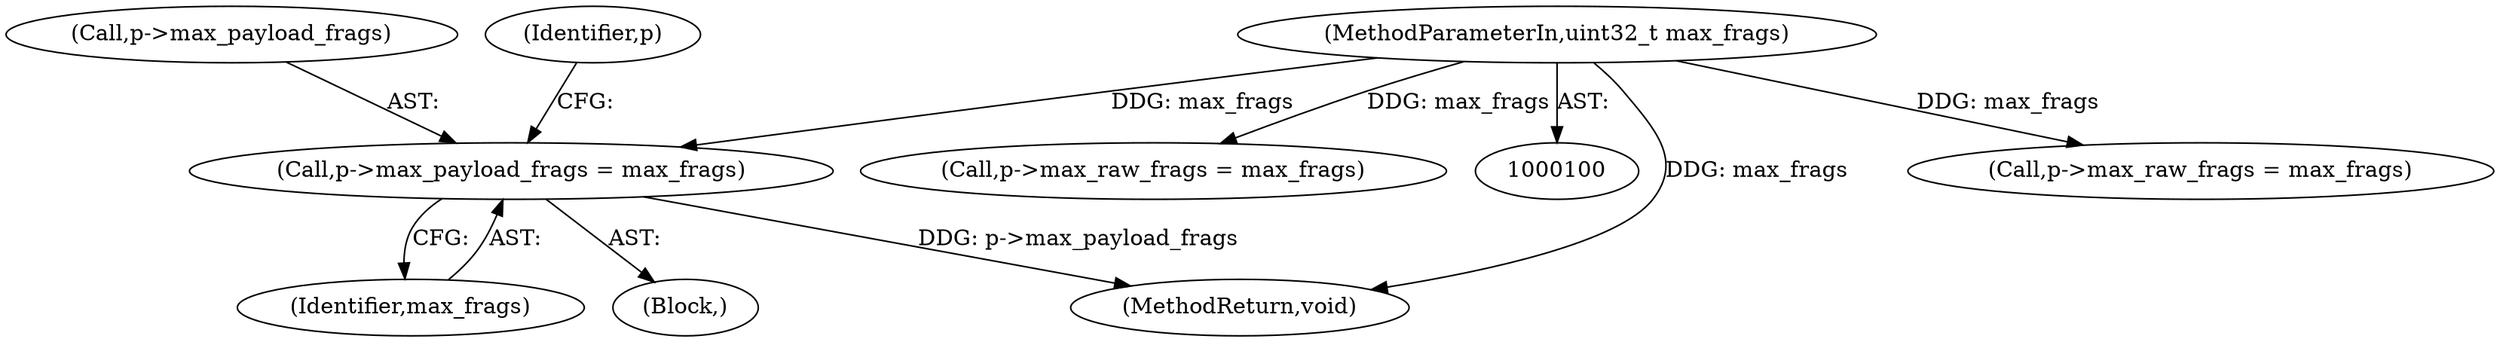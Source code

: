 digraph "0_qemu_47882fa4975bf0b58dd74474329fdd7154e8f04c@pointer" {
"1000118" [label="(Call,p->max_payload_frags = max_frags)"];
"1000103" [label="(MethodParameterIn,uint32_t max_frags)"];
"1000195" [label="(MethodReturn,void)"];
"1000128" [label="(Call,p->max_raw_frags = max_frags)"];
"1000123" [label="(Call,p->max_raw_frags = max_frags)"];
"1000122" [label="(Identifier,max_frags)"];
"1000105" [label="(Block,)"];
"1000118" [label="(Call,p->max_payload_frags = max_frags)"];
"1000103" [label="(MethodParameterIn,uint32_t max_frags)"];
"1000125" [label="(Identifier,p)"];
"1000119" [label="(Call,p->max_payload_frags)"];
"1000118" -> "1000105"  [label="AST: "];
"1000118" -> "1000122"  [label="CFG: "];
"1000119" -> "1000118"  [label="AST: "];
"1000122" -> "1000118"  [label="AST: "];
"1000125" -> "1000118"  [label="CFG: "];
"1000118" -> "1000195"  [label="DDG: p->max_payload_frags"];
"1000103" -> "1000118"  [label="DDG: max_frags"];
"1000103" -> "1000100"  [label="AST: "];
"1000103" -> "1000195"  [label="DDG: max_frags"];
"1000103" -> "1000123"  [label="DDG: max_frags"];
"1000103" -> "1000128"  [label="DDG: max_frags"];
}
